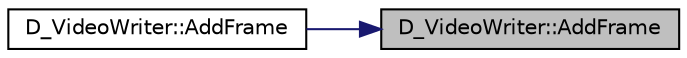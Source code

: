 digraph "D_VideoWriter::AddFrame"
{
 // LATEX_PDF_SIZE
  edge [fontname="Helvetica",fontsize="10",labelfontname="Helvetica",labelfontsize="10"];
  node [fontname="Helvetica",fontsize="10",shape=record];
  rankdir="RL";
  Node1 [label="D_VideoWriter::AddFrame",height=0.2,width=0.4,color="black", fillcolor="grey75", style="filled", fontcolor="black",tooltip=" "];
  Node1 -> Node2 [dir="back",color="midnightblue",fontsize="10",style="solid",fontname="Helvetica"];
  Node2 [label="D_VideoWriter::AddFrame",height=0.2,width=0.4,color="black", fillcolor="white", style="filled",URL="$class_d___video_writer.html#af685530f186d6c40f762b63790bf2a89",tooltip=" "];
}
